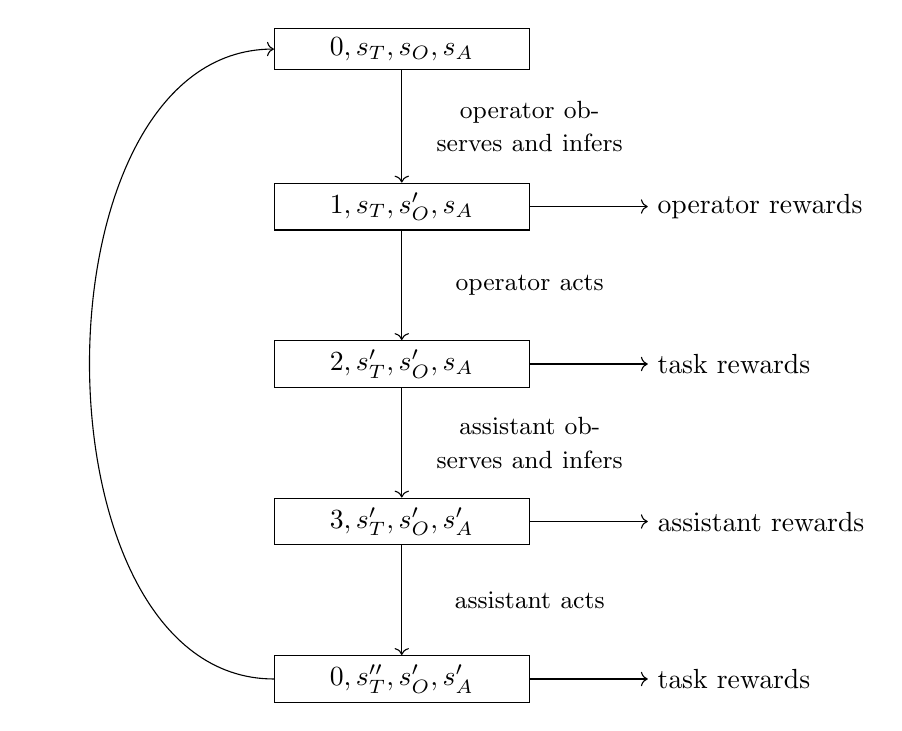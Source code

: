 \begin{tikzpicture}
\draw (0,0) node[rectangle, draw = black, name = s0, text width = 3cm, text centered]{$0,s_T, s_O, s_A$};
\draw (s0) + (0,-2) node[rectangle, draw = black, name = s1, text width = 3cm, text centered]{$1,s_T, s'_O, s_A$};
\draw[->] (s0) -- node[midway, right, text width = 3cm, text centered]{\small operator observes and infers} (s1);
\draw[->] (s1.0) -- + (1.5,0) node[right]{operator rewards};
\draw (s1) + (0,-2) node[rectangle, draw = black, name = s2, text width = 3cm, text centered]{$2,s'_T, s'_O, s_A$};
\draw[->] (s1) -- node[midway, right, text width = 3cm, text centered]{\small operator acts} (s2);
\draw[->] (s2.0) -- + (1.5,0) node[right]{task rewards};
\draw (s2) + (0,-2) node[rectangle, draw = black, name = s3, text width = 3cm, text centered]{$3,s'_T, s'_O, s'_A$};
\draw[->] (s2) -- node[midway, right, text width = 3cm, text centered]{\small assistant observes and infers} (s3);
\draw[->] (s3.0) -- + (1.5,0) node[right]{assistant rewards};
\draw (s3) + (0,-2) node[rectangle, draw = black, name = s4, text width = 3cm, text centered]{$0,s''_T, s'_O, s'_A$};
\draw[->] (s3) -- node[midway, right, text width = 3cm, text centered]{\small assistant acts} (s4);
\draw[->] (s4.0) -- + (1.5,0) node[right]{task rewards};
\draw[->] (s4.180) to[out=180, in=180] (s0.180);
\end{tikzpicture}
